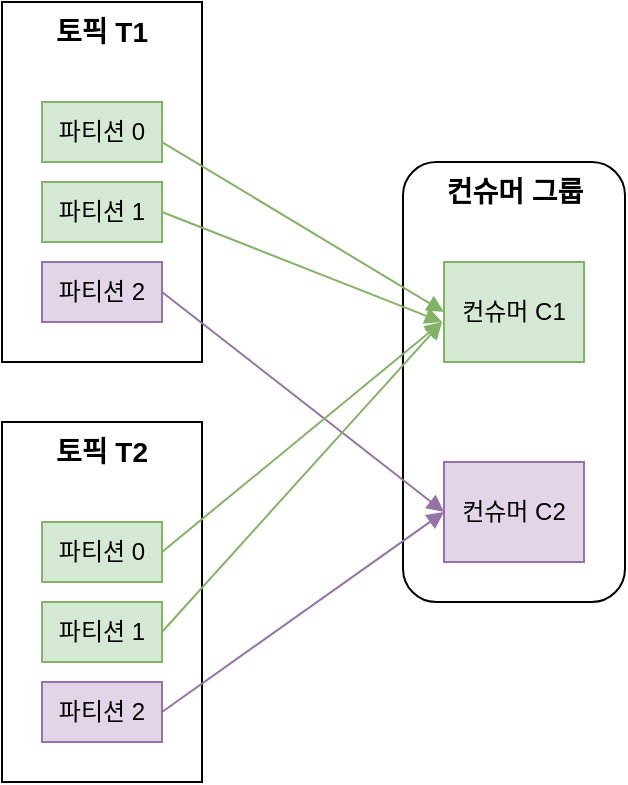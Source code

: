 <mxfile version="24.7.5">
  <diagram name="페이지-1" id="SEJm63pSocwVKHy8orwj">
    <mxGraphModel dx="1114" dy="821" grid="1" gridSize="10" guides="1" tooltips="1" connect="1" arrows="1" fold="1" page="1" pageScale="1" pageWidth="827" pageHeight="1169" math="0" shadow="0">
      <root>
        <mxCell id="0" />
        <mxCell id="1" parent="0" />
        <mxCell id="vK6nxzPAGk5a0sG5aSqZ-34" value="토픽 T1" style="rounded=0;whiteSpace=wrap;html=1;verticalAlign=top;fontSize=14;fontStyle=1" vertex="1" parent="1">
          <mxGeometry x="80" y="50" width="100" height="180" as="geometry" />
        </mxCell>
        <mxCell id="vK6nxzPAGk5a0sG5aSqZ-4" value="컨슈머 그룹" style="rounded=1;whiteSpace=wrap;html=1;verticalAlign=top;horizontal=1;fontStyle=1;fontSize=14;" vertex="1" parent="1">
          <mxGeometry x="280.5" y="130" width="111" height="220" as="geometry" />
        </mxCell>
        <mxCell id="vK6nxzPAGk5a0sG5aSqZ-40" style="rounded=0;orthogonalLoop=1;jettySize=auto;html=1;entryX=0;entryY=0.5;entryDx=0;entryDy=0;endArrow=block;endFill=1;exitX=1;exitY=0.667;exitDx=0;exitDy=0;exitPerimeter=0;fillColor=#d5e8d4;strokeColor=#82b366;" edge="1" parent="1" source="vK6nxzPAGk5a0sG5aSqZ-6" target="vK6nxzPAGk5a0sG5aSqZ-11">
          <mxGeometry relative="1" as="geometry" />
        </mxCell>
        <mxCell id="vK6nxzPAGk5a0sG5aSqZ-6" value="파티션 0" style="rounded=0;whiteSpace=wrap;html=1;fillColor=#d5e8d4;strokeColor=#82b366;" vertex="1" parent="1">
          <mxGeometry x="100" y="100" width="60" height="30" as="geometry" />
        </mxCell>
        <mxCell id="vK6nxzPAGk5a0sG5aSqZ-43" style="rounded=0;orthogonalLoop=1;jettySize=auto;html=1;endArrow=block;endFill=1;exitX=1;exitY=0.5;exitDx=0;exitDy=0;fillColor=#d5e8d4;strokeColor=#82b366;" edge="1" parent="1" source="vK6nxzPAGk5a0sG5aSqZ-8">
          <mxGeometry relative="1" as="geometry">
            <mxPoint x="300" y="210" as="targetPoint" />
          </mxGeometry>
        </mxCell>
        <mxCell id="vK6nxzPAGk5a0sG5aSqZ-8" value="파티션 1" style="rounded=0;whiteSpace=wrap;html=1;fillColor=#d5e8d4;strokeColor=#82b366;" vertex="1" parent="1">
          <mxGeometry x="100" y="140" width="60" height="30" as="geometry" />
        </mxCell>
        <mxCell id="vK6nxzPAGk5a0sG5aSqZ-45" style="rounded=0;orthogonalLoop=1;jettySize=auto;html=1;entryX=0;entryY=0.5;entryDx=0;entryDy=0;endArrow=block;endFill=1;exitX=1;exitY=0.5;exitDx=0;exitDy=0;fillColor=#e1d5e7;strokeColor=#9673a6;" edge="1" parent="1" source="vK6nxzPAGk5a0sG5aSqZ-10" target="vK6nxzPAGk5a0sG5aSqZ-39">
          <mxGeometry relative="1" as="geometry" />
        </mxCell>
        <mxCell id="vK6nxzPAGk5a0sG5aSqZ-10" value="파티션 2" style="rounded=0;whiteSpace=wrap;html=1;fillColor=#e1d5e7;strokeColor=#9673a6;" vertex="1" parent="1">
          <mxGeometry x="100" y="180" width="60" height="30" as="geometry" />
        </mxCell>
        <mxCell id="vK6nxzPAGk5a0sG5aSqZ-11" value="컨슈머 C1" style="rounded=0;whiteSpace=wrap;html=1;fillColor=#d5e8d4;strokeColor=#82b366;" vertex="1" parent="1">
          <mxGeometry x="301" y="180" width="70" height="50" as="geometry" />
        </mxCell>
        <mxCell id="vK6nxzPAGk5a0sG5aSqZ-35" value="토픽 T2" style="rounded=0;whiteSpace=wrap;html=1;verticalAlign=top;fontSize=14;fontStyle=1" vertex="1" parent="1">
          <mxGeometry x="80" y="260" width="100" height="180" as="geometry" />
        </mxCell>
        <mxCell id="vK6nxzPAGk5a0sG5aSqZ-42" style="rounded=0;orthogonalLoop=1;jettySize=auto;html=1;endArrow=block;endFill=1;exitX=1;exitY=0.5;exitDx=0;exitDy=0;fillColor=#d5e8d4;strokeColor=#82b366;" edge="1" parent="1" source="vK6nxzPAGk5a0sG5aSqZ-36">
          <mxGeometry relative="1" as="geometry">
            <mxPoint x="300" y="210" as="targetPoint" />
          </mxGeometry>
        </mxCell>
        <mxCell id="vK6nxzPAGk5a0sG5aSqZ-36" value="파티션 0" style="rounded=0;whiteSpace=wrap;html=1;fillColor=#d5e8d4;strokeColor=#82b366;" vertex="1" parent="1">
          <mxGeometry x="100" y="310" width="60" height="30" as="geometry" />
        </mxCell>
        <mxCell id="vK6nxzPAGk5a0sG5aSqZ-44" style="rounded=0;orthogonalLoop=1;jettySize=auto;html=1;endArrow=block;endFill=1;exitX=1;exitY=0.5;exitDx=0;exitDy=0;fillColor=#d5e8d4;strokeColor=#82b366;" edge="1" parent="1" source="vK6nxzPAGk5a0sG5aSqZ-37">
          <mxGeometry relative="1" as="geometry">
            <mxPoint x="300" y="210" as="targetPoint" />
          </mxGeometry>
        </mxCell>
        <mxCell id="vK6nxzPAGk5a0sG5aSqZ-37" value="파티션 1" style="rounded=0;whiteSpace=wrap;html=1;fillColor=#d5e8d4;strokeColor=#82b366;" vertex="1" parent="1">
          <mxGeometry x="100" y="350" width="60" height="30" as="geometry" />
        </mxCell>
        <mxCell id="vK6nxzPAGk5a0sG5aSqZ-46" style="rounded=0;orthogonalLoop=1;jettySize=auto;html=1;entryX=0;entryY=0.5;entryDx=0;entryDy=0;endArrow=block;endFill=1;exitX=1;exitY=0.5;exitDx=0;exitDy=0;fillColor=#e1d5e7;strokeColor=#9673a6;" edge="1" parent="1" source="vK6nxzPAGk5a0sG5aSqZ-38" target="vK6nxzPAGk5a0sG5aSqZ-39">
          <mxGeometry relative="1" as="geometry" />
        </mxCell>
        <mxCell id="vK6nxzPAGk5a0sG5aSqZ-38" value="파티션 2" style="rounded=0;whiteSpace=wrap;html=1;fillColor=#e1d5e7;strokeColor=#9673a6;" vertex="1" parent="1">
          <mxGeometry x="100" y="390" width="60" height="30" as="geometry" />
        </mxCell>
        <mxCell id="vK6nxzPAGk5a0sG5aSqZ-39" value="컨슈머 C2" style="rounded=0;whiteSpace=wrap;html=1;fillColor=#e1d5e7;strokeColor=#9673a6;" vertex="1" parent="1">
          <mxGeometry x="301" y="280" width="70" height="50" as="geometry" />
        </mxCell>
      </root>
    </mxGraphModel>
  </diagram>
</mxfile>
